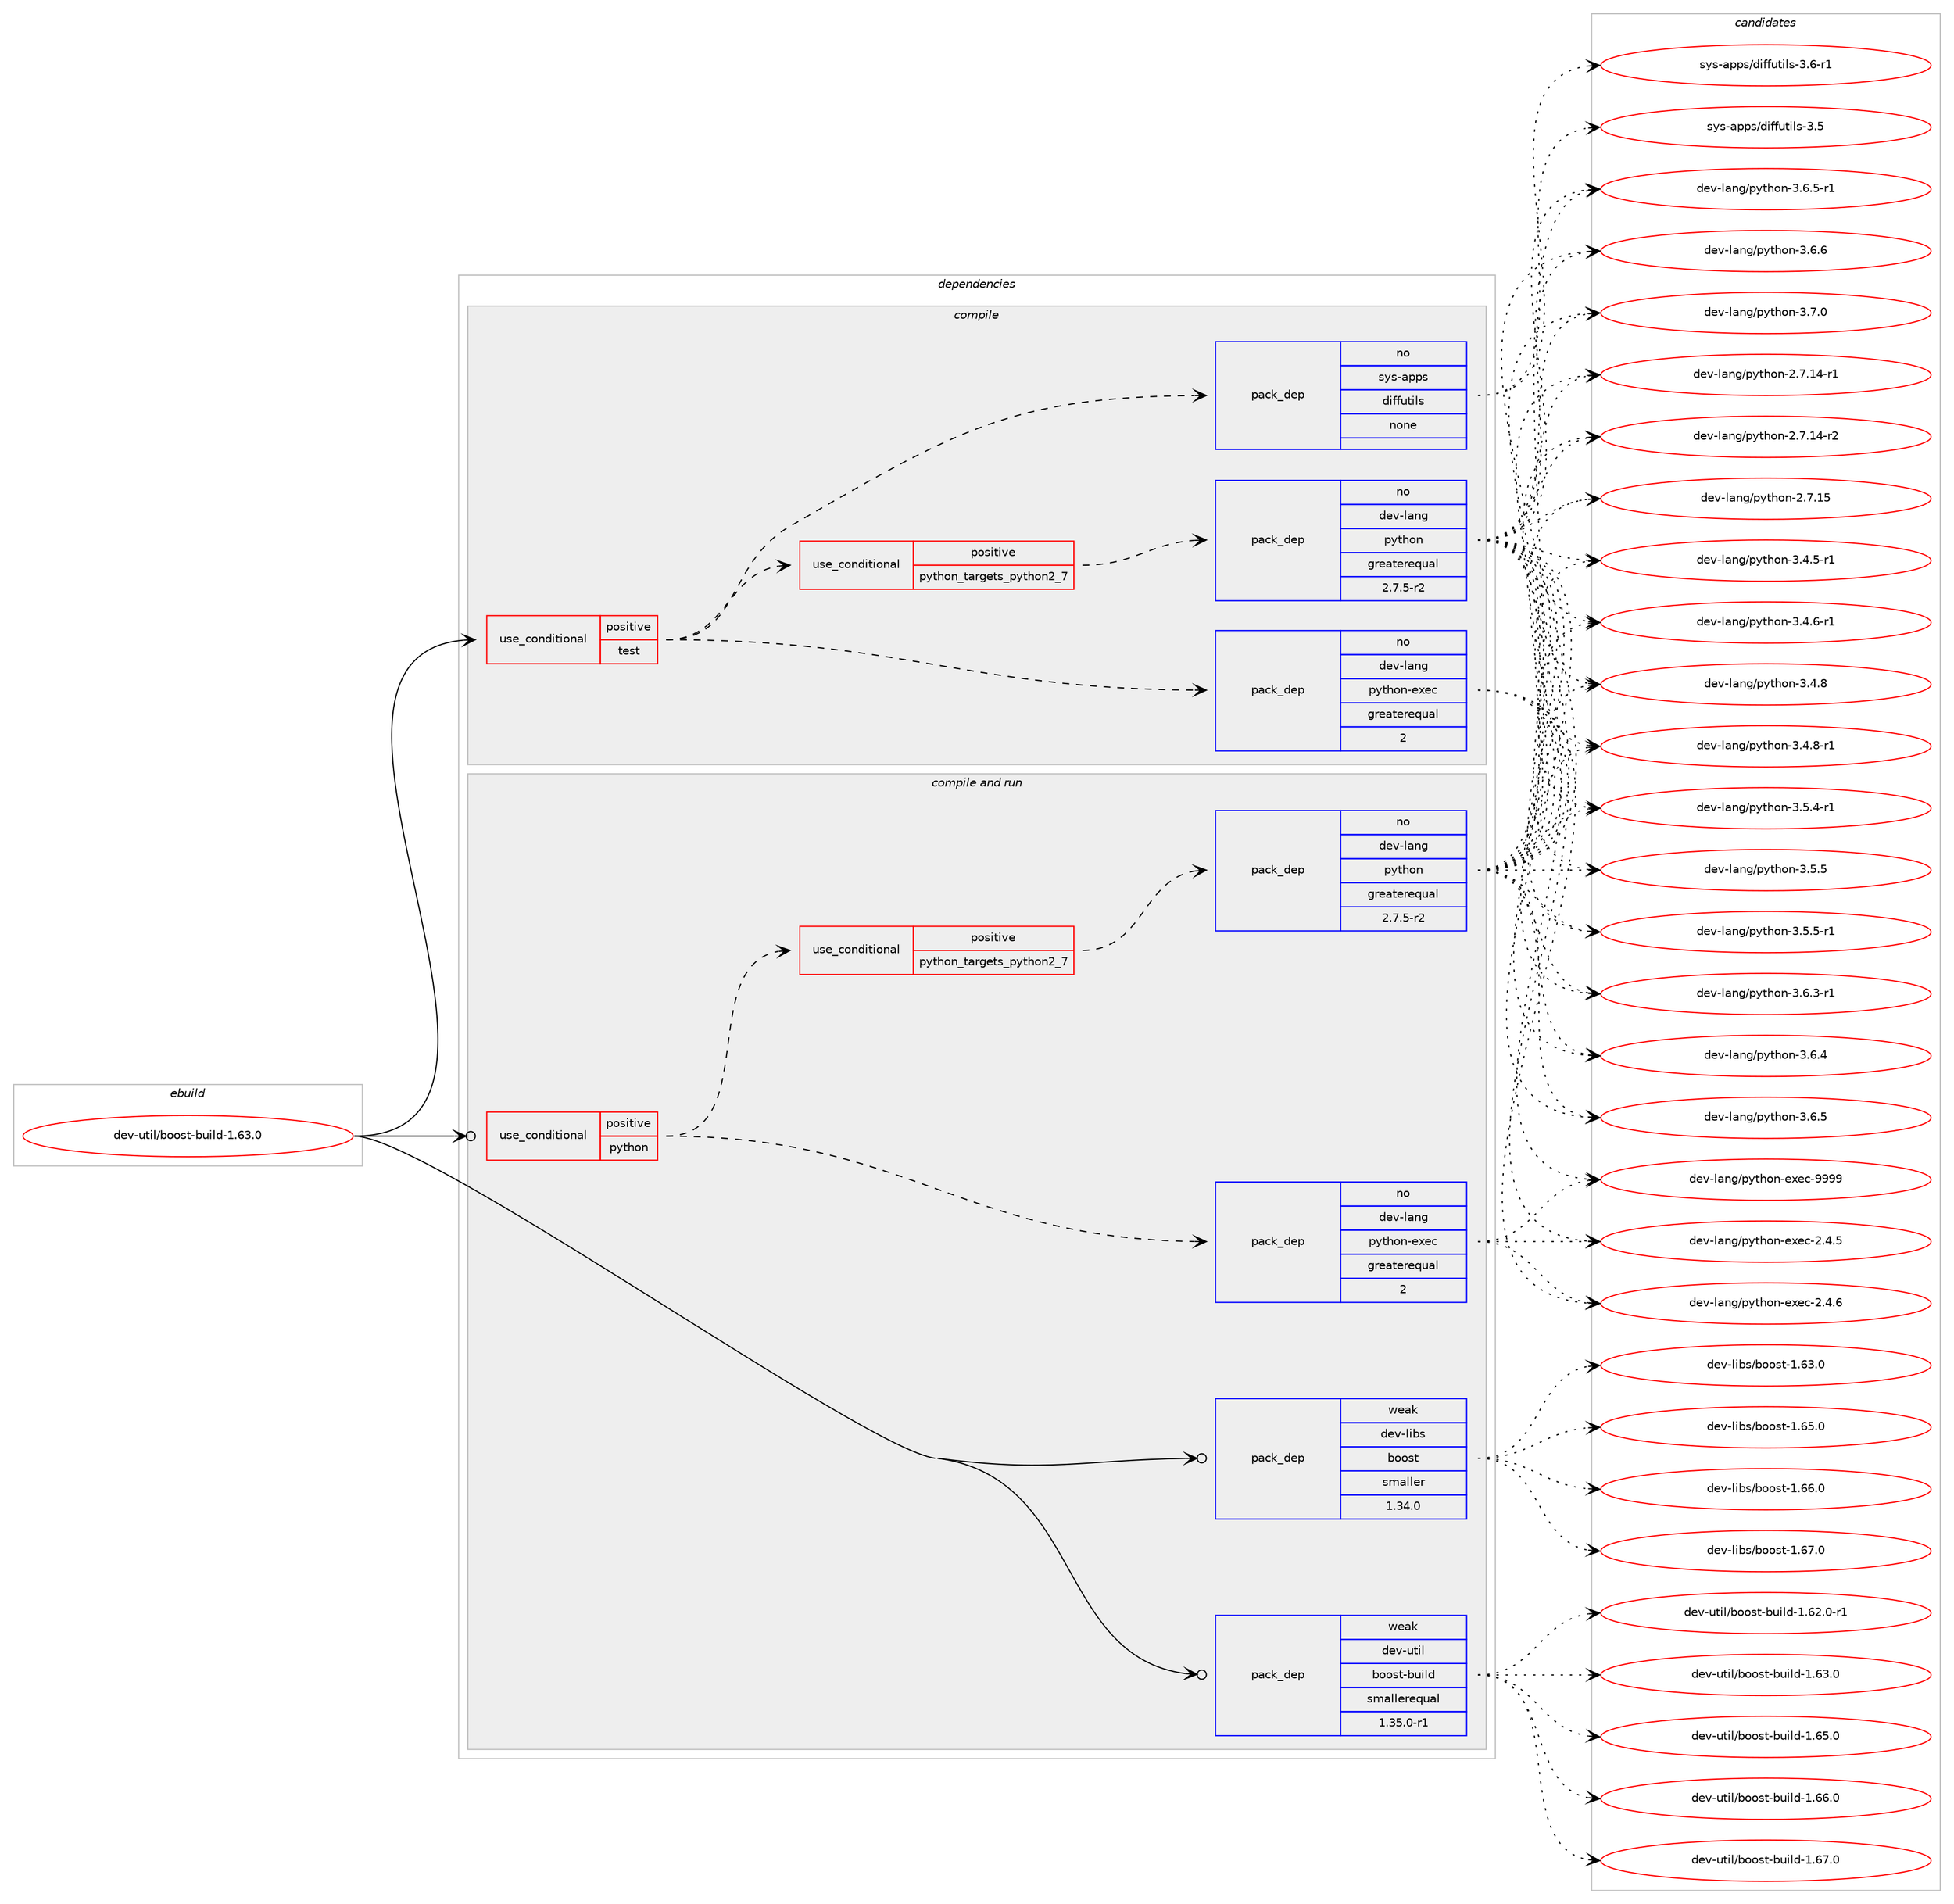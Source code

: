 digraph prolog {

# *************
# Graph options
# *************

newrank=true;
concentrate=true;
compound=true;
graph [rankdir=LR,fontname=Helvetica,fontsize=10,ranksep=1.5];#, ranksep=2.5, nodesep=0.2];
edge  [arrowhead=vee];
node  [fontname=Helvetica,fontsize=10];

# **********
# The ebuild
# **********

subgraph cluster_leftcol {
color=gray;
rank=same;
label=<<i>ebuild</i>>;
id [label="dev-util/boost-build-1.63.0", color=red, width=4, href="../dev-util/boost-build-1.63.0.svg"];
}

# ****************
# The dependencies
# ****************

subgraph cluster_midcol {
color=gray;
label=<<i>dependencies</i>>;
subgraph cluster_compile {
fillcolor="#eeeeee";
style=filled;
label=<<i>compile</i>>;
subgraph cond1630 {
dependency4753 [label=<<TABLE BORDER="0" CELLBORDER="1" CELLSPACING="0" CELLPADDING="4"><TR><TD ROWSPAN="3" CELLPADDING="10">use_conditional</TD></TR><TR><TD>positive</TD></TR><TR><TD>test</TD></TR></TABLE>>, shape=none, color=red];
subgraph pack3041 {
dependency4754 [label=<<TABLE BORDER="0" CELLBORDER="1" CELLSPACING="0" CELLPADDING="4" WIDTH="220"><TR><TD ROWSPAN="6" CELLPADDING="30">pack_dep</TD></TR><TR><TD WIDTH="110">no</TD></TR><TR><TD>sys-apps</TD></TR><TR><TD>diffutils</TD></TR><TR><TD>none</TD></TR><TR><TD></TD></TR></TABLE>>, shape=none, color=blue];
}
dependency4753:e -> dependency4754:w [weight=20,style="dashed",arrowhead="vee"];
subgraph cond1631 {
dependency4755 [label=<<TABLE BORDER="0" CELLBORDER="1" CELLSPACING="0" CELLPADDING="4"><TR><TD ROWSPAN="3" CELLPADDING="10">use_conditional</TD></TR><TR><TD>positive</TD></TR><TR><TD>python_targets_python2_7</TD></TR></TABLE>>, shape=none, color=red];
subgraph pack3042 {
dependency4756 [label=<<TABLE BORDER="0" CELLBORDER="1" CELLSPACING="0" CELLPADDING="4" WIDTH="220"><TR><TD ROWSPAN="6" CELLPADDING="30">pack_dep</TD></TR><TR><TD WIDTH="110">no</TD></TR><TR><TD>dev-lang</TD></TR><TR><TD>python</TD></TR><TR><TD>greaterequal</TD></TR><TR><TD>2.7.5-r2</TD></TR></TABLE>>, shape=none, color=blue];
}
dependency4755:e -> dependency4756:w [weight=20,style="dashed",arrowhead="vee"];
}
dependency4753:e -> dependency4755:w [weight=20,style="dashed",arrowhead="vee"];
subgraph pack3043 {
dependency4757 [label=<<TABLE BORDER="0" CELLBORDER="1" CELLSPACING="0" CELLPADDING="4" WIDTH="220"><TR><TD ROWSPAN="6" CELLPADDING="30">pack_dep</TD></TR><TR><TD WIDTH="110">no</TD></TR><TR><TD>dev-lang</TD></TR><TR><TD>python-exec</TD></TR><TR><TD>greaterequal</TD></TR><TR><TD>2</TD></TR></TABLE>>, shape=none, color=blue];
}
dependency4753:e -> dependency4757:w [weight=20,style="dashed",arrowhead="vee"];
}
id:e -> dependency4753:w [weight=20,style="solid",arrowhead="vee"];
}
subgraph cluster_compileandrun {
fillcolor="#eeeeee";
style=filled;
label=<<i>compile and run</i>>;
subgraph cond1632 {
dependency4758 [label=<<TABLE BORDER="0" CELLBORDER="1" CELLSPACING="0" CELLPADDING="4"><TR><TD ROWSPAN="3" CELLPADDING="10">use_conditional</TD></TR><TR><TD>positive</TD></TR><TR><TD>python</TD></TR></TABLE>>, shape=none, color=red];
subgraph cond1633 {
dependency4759 [label=<<TABLE BORDER="0" CELLBORDER="1" CELLSPACING="0" CELLPADDING="4"><TR><TD ROWSPAN="3" CELLPADDING="10">use_conditional</TD></TR><TR><TD>positive</TD></TR><TR><TD>python_targets_python2_7</TD></TR></TABLE>>, shape=none, color=red];
subgraph pack3044 {
dependency4760 [label=<<TABLE BORDER="0" CELLBORDER="1" CELLSPACING="0" CELLPADDING="4" WIDTH="220"><TR><TD ROWSPAN="6" CELLPADDING="30">pack_dep</TD></TR><TR><TD WIDTH="110">no</TD></TR><TR><TD>dev-lang</TD></TR><TR><TD>python</TD></TR><TR><TD>greaterequal</TD></TR><TR><TD>2.7.5-r2</TD></TR></TABLE>>, shape=none, color=blue];
}
dependency4759:e -> dependency4760:w [weight=20,style="dashed",arrowhead="vee"];
}
dependency4758:e -> dependency4759:w [weight=20,style="dashed",arrowhead="vee"];
subgraph pack3045 {
dependency4761 [label=<<TABLE BORDER="0" CELLBORDER="1" CELLSPACING="0" CELLPADDING="4" WIDTH="220"><TR><TD ROWSPAN="6" CELLPADDING="30">pack_dep</TD></TR><TR><TD WIDTH="110">no</TD></TR><TR><TD>dev-lang</TD></TR><TR><TD>python-exec</TD></TR><TR><TD>greaterequal</TD></TR><TR><TD>2</TD></TR></TABLE>>, shape=none, color=blue];
}
dependency4758:e -> dependency4761:w [weight=20,style="dashed",arrowhead="vee"];
}
id:e -> dependency4758:w [weight=20,style="solid",arrowhead="odotvee"];
subgraph pack3046 {
dependency4762 [label=<<TABLE BORDER="0" CELLBORDER="1" CELLSPACING="0" CELLPADDING="4" WIDTH="220"><TR><TD ROWSPAN="6" CELLPADDING="30">pack_dep</TD></TR><TR><TD WIDTH="110">weak</TD></TR><TR><TD>dev-libs</TD></TR><TR><TD>boost</TD></TR><TR><TD>smaller</TD></TR><TR><TD>1.34.0</TD></TR></TABLE>>, shape=none, color=blue];
}
id:e -> dependency4762:w [weight=20,style="solid",arrowhead="odotvee"];
subgraph pack3047 {
dependency4763 [label=<<TABLE BORDER="0" CELLBORDER="1" CELLSPACING="0" CELLPADDING="4" WIDTH="220"><TR><TD ROWSPAN="6" CELLPADDING="30">pack_dep</TD></TR><TR><TD WIDTH="110">weak</TD></TR><TR><TD>dev-util</TD></TR><TR><TD>boost-build</TD></TR><TR><TD>smallerequal</TD></TR><TR><TD>1.35.0-r1</TD></TR></TABLE>>, shape=none, color=blue];
}
id:e -> dependency4763:w [weight=20,style="solid",arrowhead="odotvee"];
}
subgraph cluster_run {
fillcolor="#eeeeee";
style=filled;
label=<<i>run</i>>;
}
}

# **************
# The candidates
# **************

subgraph cluster_choices {
rank=same;
color=gray;
label=<<i>candidates</i>>;

subgraph choice3041 {
color=black;
nodesep=1;
choice11512111545971121121154710010510210211711610510811545514653 [label="sys-apps/diffutils-3.5", color=red, width=4,href="../sys-apps/diffutils-3.5.svg"];
choice115121115459711211211547100105102102117116105108115455146544511449 [label="sys-apps/diffutils-3.6-r1", color=red, width=4,href="../sys-apps/diffutils-3.6-r1.svg"];
dependency4754:e -> choice11512111545971121121154710010510210211711610510811545514653:w [style=dotted,weight="100"];
dependency4754:e -> choice115121115459711211211547100105102102117116105108115455146544511449:w [style=dotted,weight="100"];
}
subgraph choice3042 {
color=black;
nodesep=1;
choice100101118451089711010347112121116104111110455046554649524511449 [label="dev-lang/python-2.7.14-r1", color=red, width=4,href="../dev-lang/python-2.7.14-r1.svg"];
choice100101118451089711010347112121116104111110455046554649524511450 [label="dev-lang/python-2.7.14-r2", color=red, width=4,href="../dev-lang/python-2.7.14-r2.svg"];
choice10010111845108971101034711212111610411111045504655464953 [label="dev-lang/python-2.7.15", color=red, width=4,href="../dev-lang/python-2.7.15.svg"];
choice1001011184510897110103471121211161041111104551465246534511449 [label="dev-lang/python-3.4.5-r1", color=red, width=4,href="../dev-lang/python-3.4.5-r1.svg"];
choice1001011184510897110103471121211161041111104551465246544511449 [label="dev-lang/python-3.4.6-r1", color=red, width=4,href="../dev-lang/python-3.4.6-r1.svg"];
choice100101118451089711010347112121116104111110455146524656 [label="dev-lang/python-3.4.8", color=red, width=4,href="../dev-lang/python-3.4.8.svg"];
choice1001011184510897110103471121211161041111104551465246564511449 [label="dev-lang/python-3.4.8-r1", color=red, width=4,href="../dev-lang/python-3.4.8-r1.svg"];
choice1001011184510897110103471121211161041111104551465346524511449 [label="dev-lang/python-3.5.4-r1", color=red, width=4,href="../dev-lang/python-3.5.4-r1.svg"];
choice100101118451089711010347112121116104111110455146534653 [label="dev-lang/python-3.5.5", color=red, width=4,href="../dev-lang/python-3.5.5.svg"];
choice1001011184510897110103471121211161041111104551465346534511449 [label="dev-lang/python-3.5.5-r1", color=red, width=4,href="../dev-lang/python-3.5.5-r1.svg"];
choice1001011184510897110103471121211161041111104551465446514511449 [label="dev-lang/python-3.6.3-r1", color=red, width=4,href="../dev-lang/python-3.6.3-r1.svg"];
choice100101118451089711010347112121116104111110455146544652 [label="dev-lang/python-3.6.4", color=red, width=4,href="../dev-lang/python-3.6.4.svg"];
choice100101118451089711010347112121116104111110455146544653 [label="dev-lang/python-3.6.5", color=red, width=4,href="../dev-lang/python-3.6.5.svg"];
choice1001011184510897110103471121211161041111104551465446534511449 [label="dev-lang/python-3.6.5-r1", color=red, width=4,href="../dev-lang/python-3.6.5-r1.svg"];
choice100101118451089711010347112121116104111110455146544654 [label="dev-lang/python-3.6.6", color=red, width=4,href="../dev-lang/python-3.6.6.svg"];
choice100101118451089711010347112121116104111110455146554648 [label="dev-lang/python-3.7.0", color=red, width=4,href="../dev-lang/python-3.7.0.svg"];
dependency4756:e -> choice100101118451089711010347112121116104111110455046554649524511449:w [style=dotted,weight="100"];
dependency4756:e -> choice100101118451089711010347112121116104111110455046554649524511450:w [style=dotted,weight="100"];
dependency4756:e -> choice10010111845108971101034711212111610411111045504655464953:w [style=dotted,weight="100"];
dependency4756:e -> choice1001011184510897110103471121211161041111104551465246534511449:w [style=dotted,weight="100"];
dependency4756:e -> choice1001011184510897110103471121211161041111104551465246544511449:w [style=dotted,weight="100"];
dependency4756:e -> choice100101118451089711010347112121116104111110455146524656:w [style=dotted,weight="100"];
dependency4756:e -> choice1001011184510897110103471121211161041111104551465246564511449:w [style=dotted,weight="100"];
dependency4756:e -> choice1001011184510897110103471121211161041111104551465346524511449:w [style=dotted,weight="100"];
dependency4756:e -> choice100101118451089711010347112121116104111110455146534653:w [style=dotted,weight="100"];
dependency4756:e -> choice1001011184510897110103471121211161041111104551465346534511449:w [style=dotted,weight="100"];
dependency4756:e -> choice1001011184510897110103471121211161041111104551465446514511449:w [style=dotted,weight="100"];
dependency4756:e -> choice100101118451089711010347112121116104111110455146544652:w [style=dotted,weight="100"];
dependency4756:e -> choice100101118451089711010347112121116104111110455146544653:w [style=dotted,weight="100"];
dependency4756:e -> choice1001011184510897110103471121211161041111104551465446534511449:w [style=dotted,weight="100"];
dependency4756:e -> choice100101118451089711010347112121116104111110455146544654:w [style=dotted,weight="100"];
dependency4756:e -> choice100101118451089711010347112121116104111110455146554648:w [style=dotted,weight="100"];
}
subgraph choice3043 {
color=black;
nodesep=1;
choice1001011184510897110103471121211161041111104510112010199455046524653 [label="dev-lang/python-exec-2.4.5", color=red, width=4,href="../dev-lang/python-exec-2.4.5.svg"];
choice1001011184510897110103471121211161041111104510112010199455046524654 [label="dev-lang/python-exec-2.4.6", color=red, width=4,href="../dev-lang/python-exec-2.4.6.svg"];
choice10010111845108971101034711212111610411111045101120101994557575757 [label="dev-lang/python-exec-9999", color=red, width=4,href="../dev-lang/python-exec-9999.svg"];
dependency4757:e -> choice1001011184510897110103471121211161041111104510112010199455046524653:w [style=dotted,weight="100"];
dependency4757:e -> choice1001011184510897110103471121211161041111104510112010199455046524654:w [style=dotted,weight="100"];
dependency4757:e -> choice10010111845108971101034711212111610411111045101120101994557575757:w [style=dotted,weight="100"];
}
subgraph choice3044 {
color=black;
nodesep=1;
choice100101118451089711010347112121116104111110455046554649524511449 [label="dev-lang/python-2.7.14-r1", color=red, width=4,href="../dev-lang/python-2.7.14-r1.svg"];
choice100101118451089711010347112121116104111110455046554649524511450 [label="dev-lang/python-2.7.14-r2", color=red, width=4,href="../dev-lang/python-2.7.14-r2.svg"];
choice10010111845108971101034711212111610411111045504655464953 [label="dev-lang/python-2.7.15", color=red, width=4,href="../dev-lang/python-2.7.15.svg"];
choice1001011184510897110103471121211161041111104551465246534511449 [label="dev-lang/python-3.4.5-r1", color=red, width=4,href="../dev-lang/python-3.4.5-r1.svg"];
choice1001011184510897110103471121211161041111104551465246544511449 [label="dev-lang/python-3.4.6-r1", color=red, width=4,href="../dev-lang/python-3.4.6-r1.svg"];
choice100101118451089711010347112121116104111110455146524656 [label="dev-lang/python-3.4.8", color=red, width=4,href="../dev-lang/python-3.4.8.svg"];
choice1001011184510897110103471121211161041111104551465246564511449 [label="dev-lang/python-3.4.8-r1", color=red, width=4,href="../dev-lang/python-3.4.8-r1.svg"];
choice1001011184510897110103471121211161041111104551465346524511449 [label="dev-lang/python-3.5.4-r1", color=red, width=4,href="../dev-lang/python-3.5.4-r1.svg"];
choice100101118451089711010347112121116104111110455146534653 [label="dev-lang/python-3.5.5", color=red, width=4,href="../dev-lang/python-3.5.5.svg"];
choice1001011184510897110103471121211161041111104551465346534511449 [label="dev-lang/python-3.5.5-r1", color=red, width=4,href="../dev-lang/python-3.5.5-r1.svg"];
choice1001011184510897110103471121211161041111104551465446514511449 [label="dev-lang/python-3.6.3-r1", color=red, width=4,href="../dev-lang/python-3.6.3-r1.svg"];
choice100101118451089711010347112121116104111110455146544652 [label="dev-lang/python-3.6.4", color=red, width=4,href="../dev-lang/python-3.6.4.svg"];
choice100101118451089711010347112121116104111110455146544653 [label="dev-lang/python-3.6.5", color=red, width=4,href="../dev-lang/python-3.6.5.svg"];
choice1001011184510897110103471121211161041111104551465446534511449 [label="dev-lang/python-3.6.5-r1", color=red, width=4,href="../dev-lang/python-3.6.5-r1.svg"];
choice100101118451089711010347112121116104111110455146544654 [label="dev-lang/python-3.6.6", color=red, width=4,href="../dev-lang/python-3.6.6.svg"];
choice100101118451089711010347112121116104111110455146554648 [label="dev-lang/python-3.7.0", color=red, width=4,href="../dev-lang/python-3.7.0.svg"];
dependency4760:e -> choice100101118451089711010347112121116104111110455046554649524511449:w [style=dotted,weight="100"];
dependency4760:e -> choice100101118451089711010347112121116104111110455046554649524511450:w [style=dotted,weight="100"];
dependency4760:e -> choice10010111845108971101034711212111610411111045504655464953:w [style=dotted,weight="100"];
dependency4760:e -> choice1001011184510897110103471121211161041111104551465246534511449:w [style=dotted,weight="100"];
dependency4760:e -> choice1001011184510897110103471121211161041111104551465246544511449:w [style=dotted,weight="100"];
dependency4760:e -> choice100101118451089711010347112121116104111110455146524656:w [style=dotted,weight="100"];
dependency4760:e -> choice1001011184510897110103471121211161041111104551465246564511449:w [style=dotted,weight="100"];
dependency4760:e -> choice1001011184510897110103471121211161041111104551465346524511449:w [style=dotted,weight="100"];
dependency4760:e -> choice100101118451089711010347112121116104111110455146534653:w [style=dotted,weight="100"];
dependency4760:e -> choice1001011184510897110103471121211161041111104551465346534511449:w [style=dotted,weight="100"];
dependency4760:e -> choice1001011184510897110103471121211161041111104551465446514511449:w [style=dotted,weight="100"];
dependency4760:e -> choice100101118451089711010347112121116104111110455146544652:w [style=dotted,weight="100"];
dependency4760:e -> choice100101118451089711010347112121116104111110455146544653:w [style=dotted,weight="100"];
dependency4760:e -> choice1001011184510897110103471121211161041111104551465446534511449:w [style=dotted,weight="100"];
dependency4760:e -> choice100101118451089711010347112121116104111110455146544654:w [style=dotted,weight="100"];
dependency4760:e -> choice100101118451089711010347112121116104111110455146554648:w [style=dotted,weight="100"];
}
subgraph choice3045 {
color=black;
nodesep=1;
choice1001011184510897110103471121211161041111104510112010199455046524653 [label="dev-lang/python-exec-2.4.5", color=red, width=4,href="../dev-lang/python-exec-2.4.5.svg"];
choice1001011184510897110103471121211161041111104510112010199455046524654 [label="dev-lang/python-exec-2.4.6", color=red, width=4,href="../dev-lang/python-exec-2.4.6.svg"];
choice10010111845108971101034711212111610411111045101120101994557575757 [label="dev-lang/python-exec-9999", color=red, width=4,href="../dev-lang/python-exec-9999.svg"];
dependency4761:e -> choice1001011184510897110103471121211161041111104510112010199455046524653:w [style=dotted,weight="100"];
dependency4761:e -> choice1001011184510897110103471121211161041111104510112010199455046524654:w [style=dotted,weight="100"];
dependency4761:e -> choice10010111845108971101034711212111610411111045101120101994557575757:w [style=dotted,weight="100"];
}
subgraph choice3046 {
color=black;
nodesep=1;
choice1001011184510810598115479811111111511645494654514648 [label="dev-libs/boost-1.63.0", color=red, width=4,href="../dev-libs/boost-1.63.0.svg"];
choice1001011184510810598115479811111111511645494654534648 [label="dev-libs/boost-1.65.0", color=red, width=4,href="../dev-libs/boost-1.65.0.svg"];
choice1001011184510810598115479811111111511645494654544648 [label="dev-libs/boost-1.66.0", color=red, width=4,href="../dev-libs/boost-1.66.0.svg"];
choice1001011184510810598115479811111111511645494654554648 [label="dev-libs/boost-1.67.0", color=red, width=4,href="../dev-libs/boost-1.67.0.svg"];
dependency4762:e -> choice1001011184510810598115479811111111511645494654514648:w [style=dotted,weight="100"];
dependency4762:e -> choice1001011184510810598115479811111111511645494654534648:w [style=dotted,weight="100"];
dependency4762:e -> choice1001011184510810598115479811111111511645494654544648:w [style=dotted,weight="100"];
dependency4762:e -> choice1001011184510810598115479811111111511645494654554648:w [style=dotted,weight="100"];
}
subgraph choice3047 {
color=black;
nodesep=1;
choice1001011184511711610510847981111111151164598117105108100454946545046484511449 [label="dev-util/boost-build-1.62.0-r1", color=red, width=4,href="../dev-util/boost-build-1.62.0-r1.svg"];
choice100101118451171161051084798111111115116459811710510810045494654514648 [label="dev-util/boost-build-1.63.0", color=red, width=4,href="../dev-util/boost-build-1.63.0.svg"];
choice100101118451171161051084798111111115116459811710510810045494654534648 [label="dev-util/boost-build-1.65.0", color=red, width=4,href="../dev-util/boost-build-1.65.0.svg"];
choice100101118451171161051084798111111115116459811710510810045494654544648 [label="dev-util/boost-build-1.66.0", color=red, width=4,href="../dev-util/boost-build-1.66.0.svg"];
choice100101118451171161051084798111111115116459811710510810045494654554648 [label="dev-util/boost-build-1.67.0", color=red, width=4,href="../dev-util/boost-build-1.67.0.svg"];
dependency4763:e -> choice1001011184511711610510847981111111151164598117105108100454946545046484511449:w [style=dotted,weight="100"];
dependency4763:e -> choice100101118451171161051084798111111115116459811710510810045494654514648:w [style=dotted,weight="100"];
dependency4763:e -> choice100101118451171161051084798111111115116459811710510810045494654534648:w [style=dotted,weight="100"];
dependency4763:e -> choice100101118451171161051084798111111115116459811710510810045494654544648:w [style=dotted,weight="100"];
dependency4763:e -> choice100101118451171161051084798111111115116459811710510810045494654554648:w [style=dotted,weight="100"];
}
}

}
